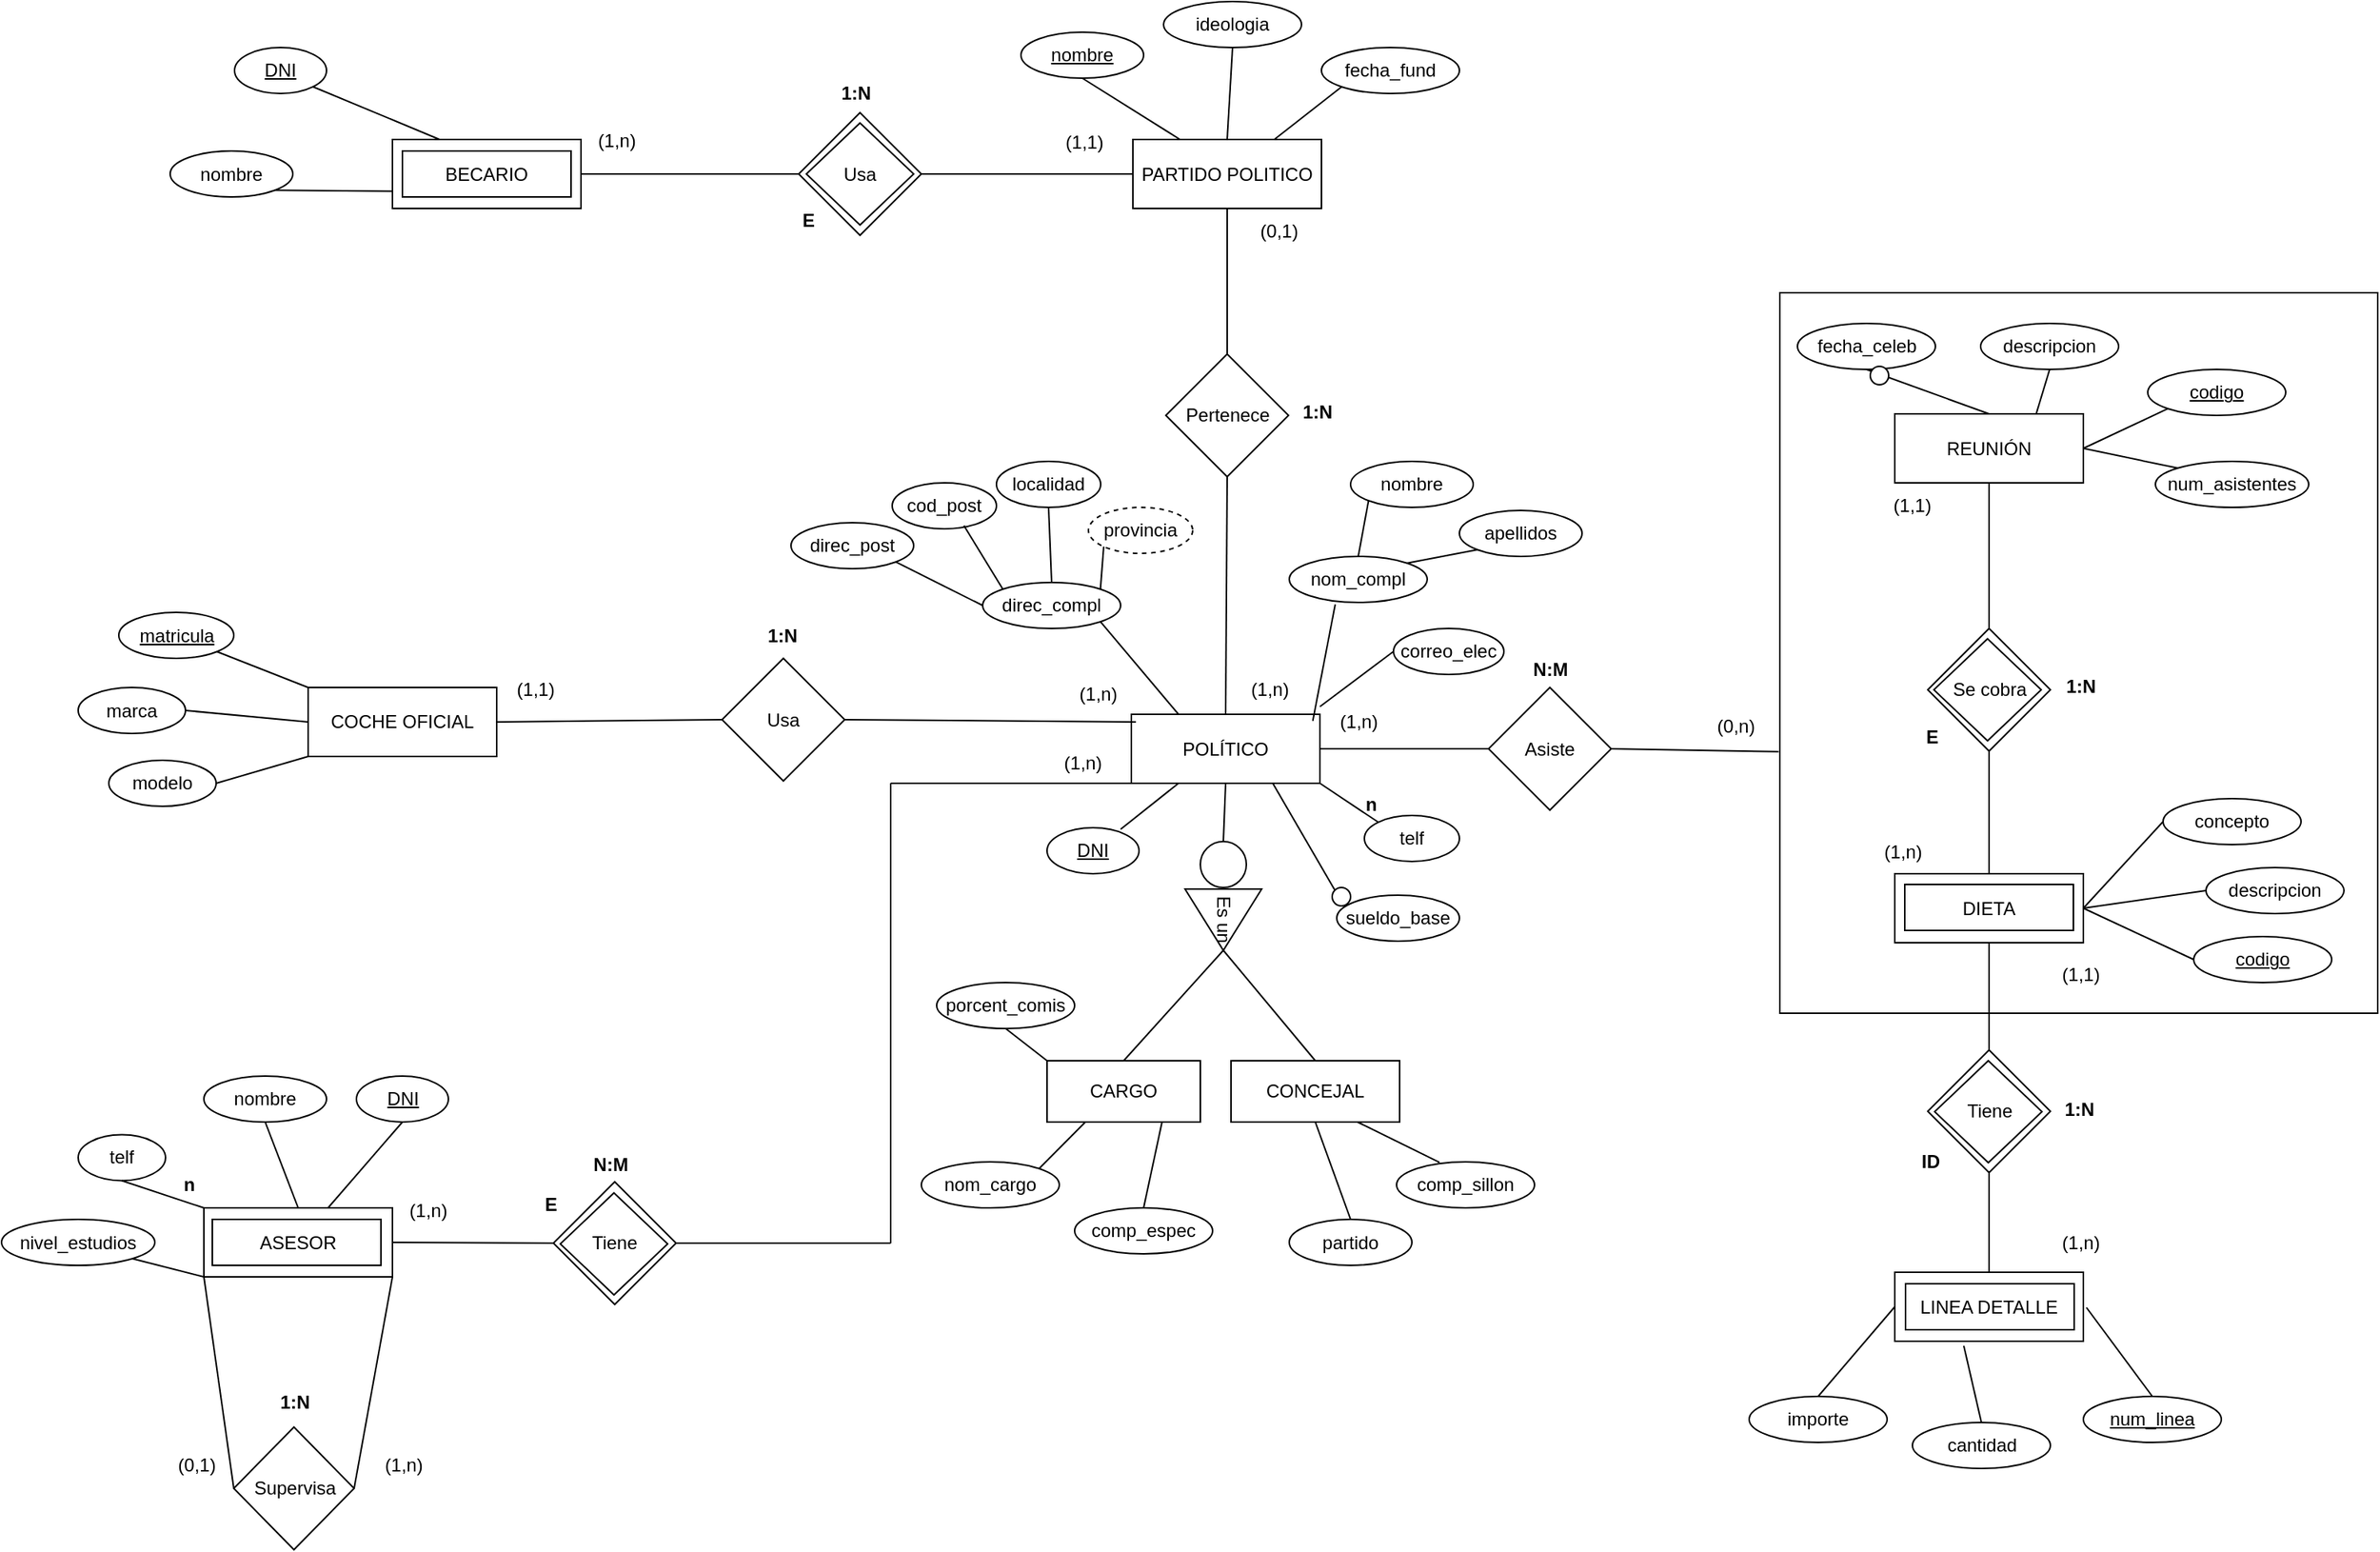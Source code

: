 <mxfile version="22.0.2" type="device">
  <diagram name="Page-1" id="cfAgsm6oTCUB_AKXHStI">
    <mxGraphModel dx="1040" dy="661" grid="1" gridSize="10" guides="1" tooltips="1" connect="1" arrows="1" fold="1" page="1" pageScale="1" pageWidth="1654" pageHeight="1169" math="0" shadow="0">
      <root>
        <mxCell id="0" />
        <mxCell id="1" parent="0" />
        <mxCell id="ZW21HryPr5eFhCW9cXzX-64" value="" style="rounded=0;whiteSpace=wrap;html=1;fillColor=none;" vertex="1" parent="1">
          <mxGeometry x="1190" y="280" width="390" height="470" as="geometry" />
        </mxCell>
        <mxCell id="ZW21HryPr5eFhCW9cXzX-1" value="POLÍTICO" style="whiteSpace=wrap;html=1;" vertex="1" parent="1">
          <mxGeometry x="767" y="555" width="123" height="45" as="geometry" />
        </mxCell>
        <mxCell id="ZW21HryPr5eFhCW9cXzX-7" value="CARGO" style="whiteSpace=wrap;html=1;" vertex="1" parent="1">
          <mxGeometry x="712" y="781" width="100" height="40" as="geometry" />
        </mxCell>
        <mxCell id="ZW21HryPr5eFhCW9cXzX-8" value="BECARIO" style="whiteSpace=wrap;html=1;" vertex="1" parent="1">
          <mxGeometry x="285" y="180" width="123" height="45" as="geometry" />
        </mxCell>
        <mxCell id="ZW21HryPr5eFhCW9cXzX-9" value="COCHE OFICIAL" style="whiteSpace=wrap;html=1;" vertex="1" parent="1">
          <mxGeometry x="230" y="537.5" width="123" height="45" as="geometry" />
        </mxCell>
        <mxCell id="ZW21HryPr5eFhCW9cXzX-10" value="CONCEJAL" style="whiteSpace=wrap;html=1;" vertex="1" parent="1">
          <mxGeometry x="832" y="781" width="110" height="40" as="geometry" />
        </mxCell>
        <mxCell id="ZW21HryPr5eFhCW9cXzX-11" value="REUNIÓN" style="whiteSpace=wrap;html=1;" vertex="1" parent="1">
          <mxGeometry x="1265" y="359" width="123" height="45" as="geometry" />
        </mxCell>
        <mxCell id="ZW21HryPr5eFhCW9cXzX-12" value="PARTIDO POLITICO" style="whiteSpace=wrap;html=1;" vertex="1" parent="1">
          <mxGeometry x="768" y="180" width="123" height="45" as="geometry" />
        </mxCell>
        <mxCell id="ZW21HryPr5eFhCW9cXzX-13" value="ASESOR" style="whiteSpace=wrap;html=1;" vertex="1" parent="1">
          <mxGeometry x="162" y="877" width="123" height="45" as="geometry" />
        </mxCell>
        <mxCell id="ZW21HryPr5eFhCW9cXzX-14" value="DIETA" style="whiteSpace=wrap;html=1;" vertex="1" parent="1">
          <mxGeometry x="1265" y="659" width="123" height="45" as="geometry" />
        </mxCell>
        <mxCell id="ZW21HryPr5eFhCW9cXzX-15" value="LINEA DETALLE" style="whiteSpace=wrap;html=1;" vertex="1" parent="1">
          <mxGeometry x="1265" y="919" width="123" height="45" as="geometry" />
        </mxCell>
        <mxCell id="ZW21HryPr5eFhCW9cXzX-16" value="Se cobra" style="rhombus;whiteSpace=wrap;html=1;" vertex="1" parent="1">
          <mxGeometry x="1286.5" y="499" width="80" height="80" as="geometry" />
        </mxCell>
        <mxCell id="ZW21HryPr5eFhCW9cXzX-19" value="Tiene" style="rhombus;whiteSpace=wrap;html=1;" vertex="1" parent="1">
          <mxGeometry x="1286.5" y="774" width="80" height="80" as="geometry" />
        </mxCell>
        <mxCell id="ZW21HryPr5eFhCW9cXzX-22" value="" style="endArrow=none;html=1;rounded=0;entryX=0.5;entryY=1;entryDx=0;entryDy=0;exitX=0.5;exitY=0;exitDx=0;exitDy=0;" edge="1" parent="1" source="ZW21HryPr5eFhCW9cXzX-16" target="ZW21HryPr5eFhCW9cXzX-11">
          <mxGeometry width="50" height="50" relative="1" as="geometry">
            <mxPoint x="875" y="519" as="sourcePoint" />
            <mxPoint x="925" y="469" as="targetPoint" />
          </mxGeometry>
        </mxCell>
        <mxCell id="ZW21HryPr5eFhCW9cXzX-23" value="" style="endArrow=none;html=1;rounded=0;entryX=0.5;entryY=1;entryDx=0;entryDy=0;exitX=0.5;exitY=0;exitDx=0;exitDy=0;" edge="1" parent="1" source="ZW21HryPr5eFhCW9cXzX-14" target="ZW21HryPr5eFhCW9cXzX-16">
          <mxGeometry width="50" height="50" relative="1" as="geometry">
            <mxPoint x="875" y="519" as="sourcePoint" />
            <mxPoint x="925" y="469" as="targetPoint" />
          </mxGeometry>
        </mxCell>
        <mxCell id="ZW21HryPr5eFhCW9cXzX-24" value="" style="endArrow=none;html=1;rounded=0;entryX=0.5;entryY=1;entryDx=0;entryDy=0;exitX=0.5;exitY=0;exitDx=0;exitDy=0;" edge="1" parent="1" source="ZW21HryPr5eFhCW9cXzX-19" target="ZW21HryPr5eFhCW9cXzX-14">
          <mxGeometry width="50" height="50" relative="1" as="geometry">
            <mxPoint x="875" y="519" as="sourcePoint" />
            <mxPoint x="925" y="469" as="targetPoint" />
          </mxGeometry>
        </mxCell>
        <mxCell id="ZW21HryPr5eFhCW9cXzX-25" value="" style="endArrow=none;html=1;rounded=0;entryX=0.5;entryY=1;entryDx=0;entryDy=0;exitX=0.5;exitY=0;exitDx=0;exitDy=0;" edge="1" parent="1" source="ZW21HryPr5eFhCW9cXzX-15" target="ZW21HryPr5eFhCW9cXzX-19">
          <mxGeometry width="50" height="50" relative="1" as="geometry">
            <mxPoint x="875" y="519" as="sourcePoint" />
            <mxPoint x="925" y="469" as="targetPoint" />
          </mxGeometry>
        </mxCell>
        <mxCell id="ZW21HryPr5eFhCW9cXzX-26" value="" style="whiteSpace=wrap;html=1;fillColor=none;" vertex="1" parent="1">
          <mxGeometry x="1272" y="926.5" width="110" height="30" as="geometry" />
        </mxCell>
        <mxCell id="ZW21HryPr5eFhCW9cXzX-27" value="" style="rhombus;whiteSpace=wrap;html=1;fillColor=none;" vertex="1" parent="1">
          <mxGeometry x="1291" y="781" width="70" height="66.5" as="geometry" />
        </mxCell>
        <mxCell id="ZW21HryPr5eFhCW9cXzX-28" value="&lt;u&gt;num_linea&lt;/u&gt;" style="ellipse;whiteSpace=wrap;html=1;" vertex="1" parent="1">
          <mxGeometry x="1388" y="1000" width="90" height="30" as="geometry" />
        </mxCell>
        <mxCell id="ZW21HryPr5eFhCW9cXzX-29" value="cantidad" style="ellipse;whiteSpace=wrap;html=1;" vertex="1" parent="1">
          <mxGeometry x="1276.5" y="1017" width="90" height="30" as="geometry" />
        </mxCell>
        <mxCell id="ZW21HryPr5eFhCW9cXzX-32" value="importe" style="ellipse;whiteSpace=wrap;html=1;" vertex="1" parent="1">
          <mxGeometry x="1170" y="1000" width="90" height="30" as="geometry" />
        </mxCell>
        <mxCell id="ZW21HryPr5eFhCW9cXzX-33" value="" style="endArrow=none;html=1;rounded=0;entryX=0.5;entryY=0;entryDx=0;entryDy=0;exitX=0;exitY=0.5;exitDx=0;exitDy=0;" edge="1" parent="1" source="ZW21HryPr5eFhCW9cXzX-15" target="ZW21HryPr5eFhCW9cXzX-32">
          <mxGeometry width="50" height="50" relative="1" as="geometry">
            <mxPoint x="890" y="690" as="sourcePoint" />
            <mxPoint x="940" y="640" as="targetPoint" />
          </mxGeometry>
        </mxCell>
        <mxCell id="ZW21HryPr5eFhCW9cXzX-34" value="" style="endArrow=none;html=1;rounded=0;exitX=0.5;exitY=0;exitDx=0;exitDy=0;" edge="1" parent="1" source="ZW21HryPr5eFhCW9cXzX-29">
          <mxGeometry width="50" height="50" relative="1" as="geometry">
            <mxPoint x="890" y="687" as="sourcePoint" />
            <mxPoint x="1310" y="967" as="targetPoint" />
          </mxGeometry>
        </mxCell>
        <mxCell id="ZW21HryPr5eFhCW9cXzX-35" value="" style="endArrow=none;html=1;rounded=0;exitX=0.5;exitY=0;exitDx=0;exitDy=0;" edge="1" parent="1" source="ZW21HryPr5eFhCW9cXzX-28">
          <mxGeometry width="50" height="50" relative="1" as="geometry">
            <mxPoint x="890" y="690" as="sourcePoint" />
            <mxPoint x="1390" y="942" as="targetPoint" />
          </mxGeometry>
        </mxCell>
        <mxCell id="ZW21HryPr5eFhCW9cXzX-36" value="(1,n)" style="text;html=1;align=center;verticalAlign=middle;resizable=0;points=[];autosize=1;strokeColor=none;fillColor=none;" vertex="1" parent="1">
          <mxGeometry x="1360.5" y="885" width="50" height="30" as="geometry" />
        </mxCell>
        <mxCell id="ZW21HryPr5eFhCW9cXzX-37" value="(1,1)" style="text;html=1;align=center;verticalAlign=middle;resizable=0;points=[];autosize=1;strokeColor=none;fillColor=none;" vertex="1" parent="1">
          <mxGeometry x="1361" y="710" width="50" height="30" as="geometry" />
        </mxCell>
        <mxCell id="ZW21HryPr5eFhCW9cXzX-38" value="&lt;b&gt;1:N&lt;/b&gt;" style="text;html=1;align=center;verticalAlign=middle;resizable=0;points=[];autosize=1;strokeColor=none;fillColor=none;" vertex="1" parent="1">
          <mxGeometry x="1365" y="798.25" width="40" height="30" as="geometry" />
        </mxCell>
        <mxCell id="ZW21HryPr5eFhCW9cXzX-39" value="&lt;b&gt;ID&lt;/b&gt;" style="text;html=1;align=center;verticalAlign=middle;resizable=0;points=[];autosize=1;strokeColor=none;fillColor=none;" vertex="1" parent="1">
          <mxGeometry x="1268" y="832.25" width="40" height="30" as="geometry" />
        </mxCell>
        <mxCell id="ZW21HryPr5eFhCW9cXzX-40" value="concepto" style="ellipse;whiteSpace=wrap;html=1;" vertex="1" parent="1">
          <mxGeometry x="1440" y="610" width="90" height="30" as="geometry" />
        </mxCell>
        <mxCell id="ZW21HryPr5eFhCW9cXzX-41" value="descripcion" style="ellipse;whiteSpace=wrap;html=1;" vertex="1" parent="1">
          <mxGeometry x="1468" y="655" width="90" height="30" as="geometry" />
        </mxCell>
        <mxCell id="ZW21HryPr5eFhCW9cXzX-42" value="&lt;u&gt;codigo&lt;/u&gt;" style="ellipse;whiteSpace=wrap;html=1;" vertex="1" parent="1">
          <mxGeometry x="1460" y="700" width="90" height="30" as="geometry" />
        </mxCell>
        <mxCell id="ZW21HryPr5eFhCW9cXzX-45" value="" style="endArrow=none;html=1;rounded=0;entryX=0;entryY=0.5;entryDx=0;entryDy=0;exitX=1;exitY=0.5;exitDx=0;exitDy=0;" edge="1" parent="1" source="ZW21HryPr5eFhCW9cXzX-14" target="ZW21HryPr5eFhCW9cXzX-40">
          <mxGeometry width="50" height="50" relative="1" as="geometry">
            <mxPoint x="890" y="690" as="sourcePoint" />
            <mxPoint x="940" y="640" as="targetPoint" />
          </mxGeometry>
        </mxCell>
        <mxCell id="ZW21HryPr5eFhCW9cXzX-46" value="" style="endArrow=none;html=1;rounded=0;entryX=0;entryY=0.5;entryDx=0;entryDy=0;exitX=1;exitY=0.5;exitDx=0;exitDy=0;" edge="1" parent="1" source="ZW21HryPr5eFhCW9cXzX-14" target="ZW21HryPr5eFhCW9cXzX-41">
          <mxGeometry width="50" height="50" relative="1" as="geometry">
            <mxPoint x="890" y="690" as="sourcePoint" />
            <mxPoint x="940" y="640" as="targetPoint" />
          </mxGeometry>
        </mxCell>
        <mxCell id="ZW21HryPr5eFhCW9cXzX-47" value="" style="endArrow=none;html=1;rounded=0;entryX=0;entryY=0.5;entryDx=0;entryDy=0;exitX=1;exitY=0.5;exitDx=0;exitDy=0;" edge="1" parent="1" source="ZW21HryPr5eFhCW9cXzX-14" target="ZW21HryPr5eFhCW9cXzX-42">
          <mxGeometry width="50" height="50" relative="1" as="geometry">
            <mxPoint x="890" y="690" as="sourcePoint" />
            <mxPoint x="940" y="640" as="targetPoint" />
          </mxGeometry>
        </mxCell>
        <mxCell id="ZW21HryPr5eFhCW9cXzX-48" value="" style="whiteSpace=wrap;html=1;fillColor=none;" vertex="1" parent="1">
          <mxGeometry x="1271.5" y="666" width="110" height="30" as="geometry" />
        </mxCell>
        <mxCell id="ZW21HryPr5eFhCW9cXzX-49" value="" style="rhombus;whiteSpace=wrap;html=1;fillColor=none;" vertex="1" parent="1">
          <mxGeometry x="1290.5" y="505.75" width="70" height="66.5" as="geometry" />
        </mxCell>
        <mxCell id="ZW21HryPr5eFhCW9cXzX-50" value="&lt;b&gt;E&lt;/b&gt;" style="text;html=1;align=center;verticalAlign=middle;resizable=0;points=[];autosize=1;strokeColor=none;fillColor=none;" vertex="1" parent="1">
          <mxGeometry x="1274" y="554.5" width="30" height="30" as="geometry" />
        </mxCell>
        <mxCell id="ZW21HryPr5eFhCW9cXzX-51" value="&lt;u&gt;codigo&lt;/u&gt;" style="ellipse;whiteSpace=wrap;html=1;" vertex="1" parent="1">
          <mxGeometry x="1430" y="330" width="90" height="30" as="geometry" />
        </mxCell>
        <mxCell id="ZW21HryPr5eFhCW9cXzX-52" value="descripcion" style="ellipse;whiteSpace=wrap;html=1;" vertex="1" parent="1">
          <mxGeometry x="1321" y="300" width="90" height="30" as="geometry" />
        </mxCell>
        <mxCell id="ZW21HryPr5eFhCW9cXzX-53" value="fecha_celeb" style="ellipse;whiteSpace=wrap;html=1;" vertex="1" parent="1">
          <mxGeometry x="1201.5" y="300" width="90" height="30" as="geometry" />
        </mxCell>
        <mxCell id="ZW21HryPr5eFhCW9cXzX-54" value="num_asistentes" style="ellipse;whiteSpace=wrap;html=1;" vertex="1" parent="1">
          <mxGeometry x="1435" y="390" width="100" height="30" as="geometry" />
        </mxCell>
        <mxCell id="ZW21HryPr5eFhCW9cXzX-56" value="(1,n)" style="text;html=1;align=center;verticalAlign=middle;resizable=0;points=[];autosize=1;strokeColor=none;fillColor=none;" vertex="1" parent="1">
          <mxGeometry x="1244.5" y="630" width="50" height="30" as="geometry" />
        </mxCell>
        <mxCell id="ZW21HryPr5eFhCW9cXzX-57" value="(1,1)" style="text;html=1;align=center;verticalAlign=middle;resizable=0;points=[];autosize=1;strokeColor=none;fillColor=none;" vertex="1" parent="1">
          <mxGeometry x="1250.5" y="404" width="50" height="30" as="geometry" />
        </mxCell>
        <mxCell id="ZW21HryPr5eFhCW9cXzX-58" value="&lt;b&gt;1:N&lt;/b&gt;" style="text;html=1;align=center;verticalAlign=middle;resizable=0;points=[];autosize=1;strokeColor=none;fillColor=none;" vertex="1" parent="1">
          <mxGeometry x="1366" y="521.5" width="40" height="30" as="geometry" />
        </mxCell>
        <mxCell id="ZW21HryPr5eFhCW9cXzX-59" value="" style="endArrow=none;html=1;rounded=0;entryX=0.5;entryY=1;entryDx=0;entryDy=0;exitX=0.5;exitY=0;exitDx=0;exitDy=0;" edge="1" parent="1" source="ZW21HryPr5eFhCW9cXzX-11" target="ZW21HryPr5eFhCW9cXzX-53">
          <mxGeometry width="50" height="50" relative="1" as="geometry">
            <mxPoint x="890" y="690" as="sourcePoint" />
            <mxPoint x="940" y="640" as="targetPoint" />
          </mxGeometry>
        </mxCell>
        <mxCell id="ZW21HryPr5eFhCW9cXzX-60" value="" style="endArrow=none;html=1;rounded=0;entryX=0.5;entryY=1;entryDx=0;entryDy=0;exitX=0.75;exitY=0;exitDx=0;exitDy=0;" edge="1" parent="1" source="ZW21HryPr5eFhCW9cXzX-11" target="ZW21HryPr5eFhCW9cXzX-52">
          <mxGeometry width="50" height="50" relative="1" as="geometry">
            <mxPoint x="890" y="690" as="sourcePoint" />
            <mxPoint x="940" y="640" as="targetPoint" />
          </mxGeometry>
        </mxCell>
        <mxCell id="ZW21HryPr5eFhCW9cXzX-61" value="" style="endArrow=none;html=1;rounded=0;entryX=0;entryY=1;entryDx=0;entryDy=0;exitX=1;exitY=0.5;exitDx=0;exitDy=0;" edge="1" parent="1" source="ZW21HryPr5eFhCW9cXzX-11" target="ZW21HryPr5eFhCW9cXzX-51">
          <mxGeometry width="50" height="50" relative="1" as="geometry">
            <mxPoint x="890" y="690" as="sourcePoint" />
            <mxPoint x="940" y="640" as="targetPoint" />
          </mxGeometry>
        </mxCell>
        <mxCell id="ZW21HryPr5eFhCW9cXzX-62" value="" style="endArrow=none;html=1;rounded=0;entryX=0;entryY=0;entryDx=0;entryDy=0;exitX=1;exitY=0.5;exitDx=0;exitDy=0;" edge="1" parent="1" source="ZW21HryPr5eFhCW9cXzX-11" target="ZW21HryPr5eFhCW9cXzX-54">
          <mxGeometry width="50" height="50" relative="1" as="geometry">
            <mxPoint x="890" y="690" as="sourcePoint" />
            <mxPoint x="940" y="640" as="targetPoint" />
          </mxGeometry>
        </mxCell>
        <mxCell id="ZW21HryPr5eFhCW9cXzX-65" value="" style="ellipse;whiteSpace=wrap;html=1;aspect=fixed;" vertex="1" parent="1">
          <mxGeometry x="1249" y="328" width="12" height="12" as="geometry" />
        </mxCell>
        <mxCell id="ZW21HryPr5eFhCW9cXzX-70" value="Es un" style="triangle;whiteSpace=wrap;html=1;rotation=90;" vertex="1" parent="1">
          <mxGeometry x="807" y="664" width="40" height="50" as="geometry" />
        </mxCell>
        <mxCell id="ZW21HryPr5eFhCW9cXzX-72" value="" style="ellipse;whiteSpace=wrap;html=1;aspect=fixed;" vertex="1" parent="1">
          <mxGeometry x="812" y="638" width="30" height="30" as="geometry" />
        </mxCell>
        <mxCell id="ZW21HryPr5eFhCW9cXzX-73" value="" style="endArrow=none;html=1;rounded=0;entryX=0.5;entryY=1;entryDx=0;entryDy=0;exitX=0.5;exitY=0;exitDx=0;exitDy=0;" edge="1" parent="1" source="ZW21HryPr5eFhCW9cXzX-72" target="ZW21HryPr5eFhCW9cXzX-1">
          <mxGeometry width="50" height="50" relative="1" as="geometry">
            <mxPoint x="810" y="690" as="sourcePoint" />
            <mxPoint x="860" y="640" as="targetPoint" />
          </mxGeometry>
        </mxCell>
        <mxCell id="ZW21HryPr5eFhCW9cXzX-74" value="" style="endArrow=none;html=1;rounded=0;entryX=1;entryY=0.5;entryDx=0;entryDy=0;exitX=0.5;exitY=0;exitDx=0;exitDy=0;" edge="1" parent="1" source="ZW21HryPr5eFhCW9cXzX-7" target="ZW21HryPr5eFhCW9cXzX-70">
          <mxGeometry width="50" height="50" relative="1" as="geometry">
            <mxPoint x="810" y="690" as="sourcePoint" />
            <mxPoint x="860" y="640" as="targetPoint" />
          </mxGeometry>
        </mxCell>
        <mxCell id="ZW21HryPr5eFhCW9cXzX-75" value="" style="endArrow=none;html=1;rounded=0;exitX=0.5;exitY=0;exitDx=0;exitDy=0;entryX=1;entryY=0.5;entryDx=0;entryDy=0;" edge="1" parent="1" source="ZW21HryPr5eFhCW9cXzX-10" target="ZW21HryPr5eFhCW9cXzX-70">
          <mxGeometry width="50" height="50" relative="1" as="geometry">
            <mxPoint x="810" y="690" as="sourcePoint" />
            <mxPoint x="860" y="640" as="targetPoint" />
          </mxGeometry>
        </mxCell>
        <mxCell id="ZW21HryPr5eFhCW9cXzX-76" value="&lt;u&gt;DNI&lt;/u&gt;" style="ellipse;whiteSpace=wrap;html=1;" vertex="1" parent="1">
          <mxGeometry x="261.5" y="791" width="60" height="30" as="geometry" />
        </mxCell>
        <mxCell id="ZW21HryPr5eFhCW9cXzX-77" value="nom_compl" style="ellipse;whiteSpace=wrap;html=1;" vertex="1" parent="1">
          <mxGeometry x="870" y="452" width="90" height="30" as="geometry" />
        </mxCell>
        <mxCell id="ZW21HryPr5eFhCW9cXzX-78" value="Asiste" style="rhombus;whiteSpace=wrap;html=1;" vertex="1" parent="1">
          <mxGeometry x="1000" y="537.5" width="80" height="80" as="geometry" />
        </mxCell>
        <mxCell id="ZW21HryPr5eFhCW9cXzX-79" value="" style="endArrow=none;html=1;rounded=0;entryX=1;entryY=0.5;entryDx=0;entryDy=0;exitX=-0.002;exitY=0.637;exitDx=0;exitDy=0;exitPerimeter=0;" edge="1" parent="1" source="ZW21HryPr5eFhCW9cXzX-64" target="ZW21HryPr5eFhCW9cXzX-78">
          <mxGeometry width="50" height="50" relative="1" as="geometry">
            <mxPoint x="810" y="690" as="sourcePoint" />
            <mxPoint x="860" y="640" as="targetPoint" />
          </mxGeometry>
        </mxCell>
        <mxCell id="ZW21HryPr5eFhCW9cXzX-81" value="" style="endArrow=none;html=1;rounded=0;entryX=0;entryY=0.5;entryDx=0;entryDy=0;exitX=1;exitY=0.5;exitDx=0;exitDy=0;" edge="1" parent="1" source="ZW21HryPr5eFhCW9cXzX-1" target="ZW21HryPr5eFhCW9cXzX-78">
          <mxGeometry width="50" height="50" relative="1" as="geometry">
            <mxPoint x="810" y="690" as="sourcePoint" />
            <mxPoint x="860" y="640" as="targetPoint" />
          </mxGeometry>
        </mxCell>
        <mxCell id="ZW21HryPr5eFhCW9cXzX-82" value="(0,n)" style="text;html=1;align=center;verticalAlign=middle;resizable=0;points=[];autosize=1;strokeColor=none;fillColor=none;" vertex="1" parent="1">
          <mxGeometry x="1136" y="548.25" width="50" height="30" as="geometry" />
        </mxCell>
        <mxCell id="ZW21HryPr5eFhCW9cXzX-83" value="(1,n)" style="text;html=1;align=center;verticalAlign=middle;resizable=0;points=[];autosize=1;strokeColor=none;fillColor=none;" vertex="1" parent="1">
          <mxGeometry x="890" y="544.5" width="50" height="30" as="geometry" />
        </mxCell>
        <mxCell id="ZW21HryPr5eFhCW9cXzX-84" value="&lt;b&gt;N:M&lt;/b&gt;" style="text;html=1;align=center;verticalAlign=middle;resizable=0;points=[];autosize=1;strokeColor=none;fillColor=none;" vertex="1" parent="1">
          <mxGeometry x="1015" y="510.5" width="50" height="30" as="geometry" />
        </mxCell>
        <mxCell id="ZW21HryPr5eFhCW9cXzX-85" value="Usa" style="rhombus;whiteSpace=wrap;html=1;" vertex="1" parent="1">
          <mxGeometry x="500" y="518.5" width="80" height="80" as="geometry" />
        </mxCell>
        <mxCell id="ZW21HryPr5eFhCW9cXzX-86" value="" style="endArrow=none;html=1;rounded=0;exitX=1;exitY=0.5;exitDx=0;exitDy=0;" edge="1" parent="1" source="ZW21HryPr5eFhCW9cXzX-85">
          <mxGeometry width="50" height="50" relative="1" as="geometry">
            <mxPoint x="570" y="690" as="sourcePoint" />
            <mxPoint x="770" y="560" as="targetPoint" />
          </mxGeometry>
        </mxCell>
        <mxCell id="ZW21HryPr5eFhCW9cXzX-87" value="" style="endArrow=none;html=1;rounded=0;entryX=0;entryY=0.5;entryDx=0;entryDy=0;exitX=1;exitY=0.5;exitDx=0;exitDy=0;" edge="1" parent="1" source="ZW21HryPr5eFhCW9cXzX-9" target="ZW21HryPr5eFhCW9cXzX-85">
          <mxGeometry width="50" height="50" relative="1" as="geometry">
            <mxPoint x="570" y="690" as="sourcePoint" />
            <mxPoint x="620" y="640" as="targetPoint" />
          </mxGeometry>
        </mxCell>
        <mxCell id="ZW21HryPr5eFhCW9cXzX-88" value="Tiene" style="rhombus;whiteSpace=wrap;html=1;" vertex="1" parent="1">
          <mxGeometry x="390" y="860" width="80" height="80" as="geometry" />
        </mxCell>
        <mxCell id="ZW21HryPr5eFhCW9cXzX-89" value="" style="endArrow=none;html=1;rounded=0;entryX=0;entryY=1;entryDx=0;entryDy=0;" edge="1" parent="1" target="ZW21HryPr5eFhCW9cXzX-1">
          <mxGeometry width="50" height="50" relative="1" as="geometry">
            <mxPoint x="610" y="600" as="sourcePoint" />
            <mxPoint x="620" y="640" as="targetPoint" />
          </mxGeometry>
        </mxCell>
        <mxCell id="ZW21HryPr5eFhCW9cXzX-90" value="" style="endArrow=none;html=1;rounded=0;" edge="1" parent="1">
          <mxGeometry width="50" height="50" relative="1" as="geometry">
            <mxPoint x="610" y="900" as="sourcePoint" />
            <mxPoint x="610" y="600" as="targetPoint" />
          </mxGeometry>
        </mxCell>
        <mxCell id="ZW21HryPr5eFhCW9cXzX-91" value="" style="endArrow=none;html=1;rounded=0;exitX=1;exitY=0.5;exitDx=0;exitDy=0;" edge="1" parent="1" source="ZW21HryPr5eFhCW9cXzX-88">
          <mxGeometry width="50" height="50" relative="1" as="geometry">
            <mxPoint x="570" y="690" as="sourcePoint" />
            <mxPoint x="610" y="900" as="targetPoint" />
          </mxGeometry>
        </mxCell>
        <mxCell id="ZW21HryPr5eFhCW9cXzX-92" value="" style="endArrow=none;html=1;rounded=0;entryX=0;entryY=0.5;entryDx=0;entryDy=0;exitX=1;exitY=0.5;exitDx=0;exitDy=0;" edge="1" parent="1" source="ZW21HryPr5eFhCW9cXzX-13" target="ZW21HryPr5eFhCW9cXzX-88">
          <mxGeometry width="50" height="50" relative="1" as="geometry">
            <mxPoint x="570" y="690" as="sourcePoint" />
            <mxPoint x="620" y="640" as="targetPoint" />
          </mxGeometry>
        </mxCell>
        <mxCell id="ZW21HryPr5eFhCW9cXzX-93" value="nom_cargo" style="ellipse;whiteSpace=wrap;html=1;" vertex="1" parent="1">
          <mxGeometry x="630" y="847" width="90" height="30" as="geometry" />
        </mxCell>
        <mxCell id="ZW21HryPr5eFhCW9cXzX-94" value="comp_espec" style="ellipse;whiteSpace=wrap;html=1;" vertex="1" parent="1">
          <mxGeometry x="730" y="877" width="90" height="30" as="geometry" />
        </mxCell>
        <mxCell id="ZW21HryPr5eFhCW9cXzX-95" value="porcent_comis" style="ellipse;whiteSpace=wrap;html=1;" vertex="1" parent="1">
          <mxGeometry x="640" y="730" width="90" height="30" as="geometry" />
        </mxCell>
        <mxCell id="ZW21HryPr5eFhCW9cXzX-96" value="" style="endArrow=none;html=1;rounded=0;entryX=0.5;entryY=1;entryDx=0;entryDy=0;exitX=0;exitY=0;exitDx=0;exitDy=0;" edge="1" parent="1" source="ZW21HryPr5eFhCW9cXzX-7" target="ZW21HryPr5eFhCW9cXzX-95">
          <mxGeometry width="50" height="50" relative="1" as="geometry">
            <mxPoint x="570" y="690" as="sourcePoint" />
            <mxPoint x="620" y="640" as="targetPoint" />
          </mxGeometry>
        </mxCell>
        <mxCell id="ZW21HryPr5eFhCW9cXzX-97" value="" style="endArrow=none;html=1;rounded=0;entryX=1;entryY=0;entryDx=0;entryDy=0;exitX=0.25;exitY=1;exitDx=0;exitDy=0;" edge="1" parent="1" source="ZW21HryPr5eFhCW9cXzX-7" target="ZW21HryPr5eFhCW9cXzX-93">
          <mxGeometry width="50" height="50" relative="1" as="geometry">
            <mxPoint x="570" y="690" as="sourcePoint" />
            <mxPoint x="620" y="640" as="targetPoint" />
          </mxGeometry>
        </mxCell>
        <mxCell id="ZW21HryPr5eFhCW9cXzX-98" value="" style="endArrow=none;html=1;rounded=0;entryX=0.75;entryY=1;entryDx=0;entryDy=0;exitX=0.5;exitY=0;exitDx=0;exitDy=0;" edge="1" parent="1" source="ZW21HryPr5eFhCW9cXzX-94" target="ZW21HryPr5eFhCW9cXzX-7">
          <mxGeometry width="50" height="50" relative="1" as="geometry">
            <mxPoint x="570" y="690" as="sourcePoint" />
            <mxPoint x="620" y="640" as="targetPoint" />
          </mxGeometry>
        </mxCell>
        <mxCell id="ZW21HryPr5eFhCW9cXzX-99" value="comp_sillon" style="ellipse;whiteSpace=wrap;html=1;" vertex="1" parent="1">
          <mxGeometry x="940" y="847" width="90" height="30" as="geometry" />
        </mxCell>
        <mxCell id="ZW21HryPr5eFhCW9cXzX-100" value="partido" style="ellipse;whiteSpace=wrap;html=1;" vertex="1" parent="1">
          <mxGeometry x="870" y="884.5" width="80" height="30" as="geometry" />
        </mxCell>
        <mxCell id="ZW21HryPr5eFhCW9cXzX-101" value="" style="endArrow=none;html=1;rounded=0;entryX=0.5;entryY=1;entryDx=0;entryDy=0;exitX=0.5;exitY=0;exitDx=0;exitDy=0;" edge="1" parent="1" source="ZW21HryPr5eFhCW9cXzX-100" target="ZW21HryPr5eFhCW9cXzX-10">
          <mxGeometry width="50" height="50" relative="1" as="geometry">
            <mxPoint x="570" y="690" as="sourcePoint" />
            <mxPoint x="620" y="640" as="targetPoint" />
          </mxGeometry>
        </mxCell>
        <mxCell id="ZW21HryPr5eFhCW9cXzX-102" value="" style="endArrow=none;html=1;rounded=0;entryX=0.75;entryY=1;entryDx=0;entryDy=0;exitX=0.311;exitY=0.011;exitDx=0;exitDy=0;exitPerimeter=0;" edge="1" parent="1" source="ZW21HryPr5eFhCW9cXzX-99" target="ZW21HryPr5eFhCW9cXzX-10">
          <mxGeometry width="50" height="50" relative="1" as="geometry">
            <mxPoint x="570" y="690" as="sourcePoint" />
            <mxPoint x="620" y="640" as="targetPoint" />
          </mxGeometry>
        </mxCell>
        <mxCell id="ZW21HryPr5eFhCW9cXzX-103" value="(1,n)" style="text;html=1;align=center;verticalAlign=middle;resizable=0;points=[];autosize=1;strokeColor=none;fillColor=none;" vertex="1" parent="1">
          <mxGeometry x="283" y="864" width="50" height="30" as="geometry" />
        </mxCell>
        <mxCell id="ZW21HryPr5eFhCW9cXzX-104" value="(1,n)" style="text;html=1;align=center;verticalAlign=middle;resizable=0;points=[];autosize=1;strokeColor=none;fillColor=none;" vertex="1" parent="1">
          <mxGeometry x="710" y="572.25" width="50" height="30" as="geometry" />
        </mxCell>
        <mxCell id="ZW21HryPr5eFhCW9cXzX-105" value="&lt;b&gt;N:M&lt;/b&gt;" style="text;html=1;align=center;verticalAlign=middle;resizable=0;points=[];autosize=1;strokeColor=none;fillColor=none;" vertex="1" parent="1">
          <mxGeometry x="401.5" y="834" width="50" height="30" as="geometry" />
        </mxCell>
        <mxCell id="ZW21HryPr5eFhCW9cXzX-106" value="nombre" style="ellipse;whiteSpace=wrap;html=1;" vertex="1" parent="1">
          <mxGeometry x="162" y="791" width="80" height="30" as="geometry" />
        </mxCell>
        <mxCell id="ZW21HryPr5eFhCW9cXzX-107" value="telf" style="ellipse;whiteSpace=wrap;html=1;" vertex="1" parent="1">
          <mxGeometry x="80" y="829.25" width="57" height="30" as="geometry" />
        </mxCell>
        <mxCell id="ZW21HryPr5eFhCW9cXzX-109" value="nivel_estudios" style="ellipse;whiteSpace=wrap;html=1;" vertex="1" parent="1">
          <mxGeometry x="30" y="884.5" width="100" height="30" as="geometry" />
        </mxCell>
        <mxCell id="ZW21HryPr5eFhCW9cXzX-112" value="" style="endArrow=none;html=1;rounded=0;entryX=0.5;entryY=1;entryDx=0;entryDy=0;" edge="1" parent="1" source="ZW21HryPr5eFhCW9cXzX-13" target="ZW21HryPr5eFhCW9cXzX-76">
          <mxGeometry width="50" height="50" relative="1" as="geometry">
            <mxPoint x="570" y="690" as="sourcePoint" />
            <mxPoint x="620" y="640" as="targetPoint" />
          </mxGeometry>
        </mxCell>
        <mxCell id="ZW21HryPr5eFhCW9cXzX-113" value="" style="endArrow=none;html=1;rounded=0;exitX=0.5;exitY=0;exitDx=0;exitDy=0;entryX=0.5;entryY=1;entryDx=0;entryDy=0;" edge="1" parent="1" source="ZW21HryPr5eFhCW9cXzX-13" target="ZW21HryPr5eFhCW9cXzX-106">
          <mxGeometry width="50" height="50" relative="1" as="geometry">
            <mxPoint x="570" y="690" as="sourcePoint" />
            <mxPoint x="620" y="640" as="targetPoint" />
          </mxGeometry>
        </mxCell>
        <mxCell id="ZW21HryPr5eFhCW9cXzX-115" value="" style="endArrow=none;html=1;rounded=0;exitX=0;exitY=0;exitDx=0;exitDy=0;entryX=0.5;entryY=1;entryDx=0;entryDy=0;" edge="1" parent="1" source="ZW21HryPr5eFhCW9cXzX-13" target="ZW21HryPr5eFhCW9cXzX-107">
          <mxGeometry width="50" height="50" relative="1" as="geometry">
            <mxPoint x="570" y="690" as="sourcePoint" />
            <mxPoint x="620" y="640" as="targetPoint" />
          </mxGeometry>
        </mxCell>
        <mxCell id="ZW21HryPr5eFhCW9cXzX-116" value="" style="endArrow=none;html=1;rounded=0;exitX=0;exitY=1;exitDx=0;exitDy=0;entryX=1;entryY=1;entryDx=0;entryDy=0;" edge="1" parent="1" source="ZW21HryPr5eFhCW9cXzX-13" target="ZW21HryPr5eFhCW9cXzX-109">
          <mxGeometry width="50" height="50" relative="1" as="geometry">
            <mxPoint x="570" y="690" as="sourcePoint" />
            <mxPoint x="620" y="640" as="targetPoint" />
          </mxGeometry>
        </mxCell>
        <mxCell id="ZW21HryPr5eFhCW9cXzX-117" value="Supervisa" style="rhombus;whiteSpace=wrap;html=1;" vertex="1" parent="1">
          <mxGeometry x="181.5" y="1020" width="78.5" height="80" as="geometry" />
        </mxCell>
        <mxCell id="ZW21HryPr5eFhCW9cXzX-118" value="" style="endArrow=none;html=1;rounded=0;exitX=0;exitY=1;exitDx=0;exitDy=0;entryX=0;entryY=0.5;entryDx=0;entryDy=0;" edge="1" parent="1" source="ZW21HryPr5eFhCW9cXzX-13" target="ZW21HryPr5eFhCW9cXzX-117">
          <mxGeometry width="50" height="50" relative="1" as="geometry">
            <mxPoint x="570" y="690" as="sourcePoint" />
            <mxPoint x="620" y="640" as="targetPoint" />
          </mxGeometry>
        </mxCell>
        <mxCell id="ZW21HryPr5eFhCW9cXzX-119" value="" style="endArrow=none;html=1;rounded=0;entryX=1;entryY=0.5;entryDx=0;entryDy=0;exitX=1;exitY=1;exitDx=0;exitDy=0;" edge="1" parent="1" source="ZW21HryPr5eFhCW9cXzX-13" target="ZW21HryPr5eFhCW9cXzX-117">
          <mxGeometry width="50" height="50" relative="1" as="geometry">
            <mxPoint x="330" y="1020" as="sourcePoint" />
            <mxPoint x="620" y="640" as="targetPoint" />
          </mxGeometry>
        </mxCell>
        <mxCell id="ZW21HryPr5eFhCW9cXzX-120" value="(0,1)" style="text;html=1;align=center;verticalAlign=middle;resizable=0;points=[];autosize=1;strokeColor=none;fillColor=none;" vertex="1" parent="1">
          <mxGeometry x="131.5" y="1030" width="50" height="30" as="geometry" />
        </mxCell>
        <mxCell id="ZW21HryPr5eFhCW9cXzX-121" value="(1,n)" style="text;html=1;align=center;verticalAlign=middle;resizable=0;points=[];autosize=1;strokeColor=none;fillColor=none;" vertex="1" parent="1">
          <mxGeometry x="266.5" y="1030" width="50" height="30" as="geometry" />
        </mxCell>
        <mxCell id="ZW21HryPr5eFhCW9cXzX-122" value="&lt;b&gt;1:N&lt;/b&gt;" style="text;html=1;align=center;verticalAlign=middle;resizable=0;points=[];autosize=1;strokeColor=none;fillColor=none;" vertex="1" parent="1">
          <mxGeometry x="200.5" y="989" width="40" height="30" as="geometry" />
        </mxCell>
        <mxCell id="ZW21HryPr5eFhCW9cXzX-123" value="&lt;u&gt;matricula&lt;/u&gt;" style="ellipse;whiteSpace=wrap;html=1;" vertex="1" parent="1">
          <mxGeometry x="106.5" y="488.5" width="75" height="30" as="geometry" />
        </mxCell>
        <mxCell id="ZW21HryPr5eFhCW9cXzX-124" value="marca" style="ellipse;whiteSpace=wrap;html=1;" vertex="1" parent="1">
          <mxGeometry x="80" y="537.5" width="70" height="30" as="geometry" />
        </mxCell>
        <mxCell id="ZW21HryPr5eFhCW9cXzX-125" value="modelo" style="ellipse;whiteSpace=wrap;html=1;" vertex="1" parent="1">
          <mxGeometry x="100" y="585" width="70" height="30" as="geometry" />
        </mxCell>
        <mxCell id="ZW21HryPr5eFhCW9cXzX-126" value="" style="endArrow=none;html=1;rounded=0;entryX=1;entryY=1;entryDx=0;entryDy=0;exitX=0;exitY=0;exitDx=0;exitDy=0;" edge="1" parent="1" source="ZW21HryPr5eFhCW9cXzX-9" target="ZW21HryPr5eFhCW9cXzX-123">
          <mxGeometry width="50" height="50" relative="1" as="geometry">
            <mxPoint x="680" y="690" as="sourcePoint" />
            <mxPoint x="730" y="640" as="targetPoint" />
          </mxGeometry>
        </mxCell>
        <mxCell id="ZW21HryPr5eFhCW9cXzX-127" value="" style="endArrow=none;html=1;rounded=0;entryX=1;entryY=0.5;entryDx=0;entryDy=0;exitX=0;exitY=0.5;exitDx=0;exitDy=0;" edge="1" parent="1" source="ZW21HryPr5eFhCW9cXzX-9" target="ZW21HryPr5eFhCW9cXzX-124">
          <mxGeometry width="50" height="50" relative="1" as="geometry">
            <mxPoint x="680" y="690" as="sourcePoint" />
            <mxPoint x="730" y="640" as="targetPoint" />
          </mxGeometry>
        </mxCell>
        <mxCell id="ZW21HryPr5eFhCW9cXzX-128" value="" style="endArrow=none;html=1;rounded=0;entryX=1;entryY=0.5;entryDx=0;entryDy=0;exitX=0;exitY=1;exitDx=0;exitDy=0;" edge="1" parent="1" source="ZW21HryPr5eFhCW9cXzX-9" target="ZW21HryPr5eFhCW9cXzX-125">
          <mxGeometry width="50" height="50" relative="1" as="geometry">
            <mxPoint x="680" y="690" as="sourcePoint" />
            <mxPoint x="730" y="640" as="targetPoint" />
          </mxGeometry>
        </mxCell>
        <mxCell id="ZW21HryPr5eFhCW9cXzX-129" value="(1,1)" style="text;html=1;align=center;verticalAlign=middle;resizable=0;points=[];autosize=1;strokeColor=none;fillColor=none;" vertex="1" parent="1">
          <mxGeometry x="353" y="524" width="50" height="30" as="geometry" />
        </mxCell>
        <mxCell id="ZW21HryPr5eFhCW9cXzX-130" value="(1,n)" style="text;html=1;align=center;verticalAlign=middle;resizable=0;points=[];autosize=1;strokeColor=none;fillColor=none;" vertex="1" parent="1">
          <mxGeometry x="720" y="527" width="50" height="30" as="geometry" />
        </mxCell>
        <mxCell id="ZW21HryPr5eFhCW9cXzX-131" value="&lt;b&gt;1:N&lt;/b&gt;" style="text;html=1;align=center;verticalAlign=middle;resizable=0;points=[];autosize=1;strokeColor=none;fillColor=none;" vertex="1" parent="1">
          <mxGeometry x="519" y="489" width="40" height="30" as="geometry" />
        </mxCell>
        <mxCell id="ZW21HryPr5eFhCW9cXzX-132" value="Pertenece" style="rhombus;whiteSpace=wrap;html=1;" vertex="1" parent="1">
          <mxGeometry x="789.5" y="320" width="80" height="80" as="geometry" />
        </mxCell>
        <mxCell id="ZW21HryPr5eFhCW9cXzX-133" value="" style="endArrow=none;html=1;rounded=0;entryX=0.5;entryY=1;entryDx=0;entryDy=0;exitX=0.5;exitY=0;exitDx=0;exitDy=0;" edge="1" parent="1" source="ZW21HryPr5eFhCW9cXzX-1" target="ZW21HryPr5eFhCW9cXzX-132">
          <mxGeometry width="50" height="50" relative="1" as="geometry">
            <mxPoint x="680" y="490" as="sourcePoint" />
            <mxPoint x="730" y="440" as="targetPoint" />
          </mxGeometry>
        </mxCell>
        <mxCell id="ZW21HryPr5eFhCW9cXzX-134" value="" style="endArrow=none;html=1;rounded=0;entryX=0.5;entryY=0;entryDx=0;entryDy=0;exitX=0.5;exitY=1;exitDx=0;exitDy=0;" edge="1" parent="1" source="ZW21HryPr5eFhCW9cXzX-12" target="ZW21HryPr5eFhCW9cXzX-132">
          <mxGeometry width="50" height="50" relative="1" as="geometry">
            <mxPoint x="680" y="490" as="sourcePoint" />
            <mxPoint x="730" y="440" as="targetPoint" />
          </mxGeometry>
        </mxCell>
        <mxCell id="ZW21HryPr5eFhCW9cXzX-135" value="(0,1)" style="text;html=1;align=center;verticalAlign=middle;resizable=0;points=[];autosize=1;strokeColor=none;fillColor=none;" vertex="1" parent="1">
          <mxGeometry x="838" y="225" width="50" height="30" as="geometry" />
        </mxCell>
        <mxCell id="ZW21HryPr5eFhCW9cXzX-137" value="(1,n)" style="text;html=1;align=center;verticalAlign=middle;resizable=0;points=[];autosize=1;strokeColor=none;fillColor=none;" vertex="1" parent="1">
          <mxGeometry x="832" y="524" width="50" height="30" as="geometry" />
        </mxCell>
        <mxCell id="ZW21HryPr5eFhCW9cXzX-138" value="&lt;b&gt;1:N&lt;/b&gt;" style="text;html=1;align=center;verticalAlign=middle;resizable=0;points=[];autosize=1;strokeColor=none;fillColor=none;" vertex="1" parent="1">
          <mxGeometry x="868" y="343" width="40" height="30" as="geometry" />
        </mxCell>
        <mxCell id="ZW21HryPr5eFhCW9cXzX-139" value="&lt;u&gt;nombre&lt;/u&gt;" style="ellipse;whiteSpace=wrap;html=1;" vertex="1" parent="1">
          <mxGeometry x="695" y="110" width="80" height="30" as="geometry" />
        </mxCell>
        <mxCell id="ZW21HryPr5eFhCW9cXzX-140" value="ideologia" style="ellipse;whiteSpace=wrap;html=1;" vertex="1" parent="1">
          <mxGeometry x="788" y="90" width="90" height="30" as="geometry" />
        </mxCell>
        <mxCell id="ZW21HryPr5eFhCW9cXzX-141" value="fecha_fund" style="ellipse;whiteSpace=wrap;html=1;" vertex="1" parent="1">
          <mxGeometry x="891" y="120" width="90" height="30" as="geometry" />
        </mxCell>
        <mxCell id="ZW21HryPr5eFhCW9cXzX-142" value="" style="endArrow=none;html=1;rounded=0;entryX=0.5;entryY=1;entryDx=0;entryDy=0;exitX=0.25;exitY=0;exitDx=0;exitDy=0;" edge="1" parent="1" source="ZW21HryPr5eFhCW9cXzX-12" target="ZW21HryPr5eFhCW9cXzX-139">
          <mxGeometry width="50" height="50" relative="1" as="geometry">
            <mxPoint x="680" y="490" as="sourcePoint" />
            <mxPoint x="730" y="440" as="targetPoint" />
          </mxGeometry>
        </mxCell>
        <mxCell id="ZW21HryPr5eFhCW9cXzX-143" value="" style="endArrow=none;html=1;rounded=0;entryX=0.5;entryY=1;entryDx=0;entryDy=0;exitX=0.5;exitY=0;exitDx=0;exitDy=0;" edge="1" parent="1" source="ZW21HryPr5eFhCW9cXzX-12" target="ZW21HryPr5eFhCW9cXzX-140">
          <mxGeometry width="50" height="50" relative="1" as="geometry">
            <mxPoint x="680" y="490" as="sourcePoint" />
            <mxPoint x="730" y="440" as="targetPoint" />
          </mxGeometry>
        </mxCell>
        <mxCell id="ZW21HryPr5eFhCW9cXzX-144" value="" style="endArrow=none;html=1;rounded=0;entryX=0;entryY=1;entryDx=0;entryDy=0;exitX=0.75;exitY=0;exitDx=0;exitDy=0;" edge="1" parent="1" source="ZW21HryPr5eFhCW9cXzX-12" target="ZW21HryPr5eFhCW9cXzX-141">
          <mxGeometry width="50" height="50" relative="1" as="geometry">
            <mxPoint x="680" y="490" as="sourcePoint" />
            <mxPoint x="730" y="440" as="targetPoint" />
          </mxGeometry>
        </mxCell>
        <mxCell id="ZW21HryPr5eFhCW9cXzX-145" value="Usa" style="rhombus;whiteSpace=wrap;html=1;" vertex="1" parent="1">
          <mxGeometry x="550" y="162.5" width="80" height="80" as="geometry" />
        </mxCell>
        <mxCell id="ZW21HryPr5eFhCW9cXzX-146" value="(1,n)" style="text;html=1;align=center;verticalAlign=middle;resizable=0;points=[];autosize=1;strokeColor=none;fillColor=none;" vertex="1" parent="1">
          <mxGeometry x="406" y="166" width="50" height="30" as="geometry" />
        </mxCell>
        <mxCell id="ZW21HryPr5eFhCW9cXzX-147" value="" style="endArrow=none;html=1;rounded=0;entryX=0;entryY=0.5;entryDx=0;entryDy=0;exitX=1;exitY=0.5;exitDx=0;exitDy=0;" edge="1" parent="1" source="ZW21HryPr5eFhCW9cXzX-145" target="ZW21HryPr5eFhCW9cXzX-12">
          <mxGeometry width="50" height="50" relative="1" as="geometry">
            <mxPoint x="680" y="490" as="sourcePoint" />
            <mxPoint x="730" y="440" as="targetPoint" />
          </mxGeometry>
        </mxCell>
        <mxCell id="ZW21HryPr5eFhCW9cXzX-148" value="" style="endArrow=none;html=1;rounded=0;entryX=0;entryY=0.5;entryDx=0;entryDy=0;exitX=1;exitY=0.5;exitDx=0;exitDy=0;" edge="1" parent="1" source="ZW21HryPr5eFhCW9cXzX-8" target="ZW21HryPr5eFhCW9cXzX-145">
          <mxGeometry width="50" height="50" relative="1" as="geometry">
            <mxPoint x="680" y="490" as="sourcePoint" />
            <mxPoint x="730" y="440" as="targetPoint" />
          </mxGeometry>
        </mxCell>
        <mxCell id="ZW21HryPr5eFhCW9cXzX-149" value="(1,1)" style="text;html=1;align=center;verticalAlign=middle;resizable=0;points=[];autosize=1;strokeColor=none;fillColor=none;" vertex="1" parent="1">
          <mxGeometry x="711" y="167" width="50" height="30" as="geometry" />
        </mxCell>
        <mxCell id="ZW21HryPr5eFhCW9cXzX-150" value="&lt;b&gt;1:N&lt;/b&gt;" style="text;html=1;align=center;verticalAlign=middle;resizable=0;points=[];autosize=1;strokeColor=none;fillColor=none;" vertex="1" parent="1">
          <mxGeometry x="567" y="135" width="40" height="30" as="geometry" />
        </mxCell>
        <mxCell id="ZW21HryPr5eFhCW9cXzX-151" value="&lt;u&gt;DNI&lt;/u&gt;" style="ellipse;whiteSpace=wrap;html=1;" vertex="1" parent="1">
          <mxGeometry x="182" y="120" width="60" height="30" as="geometry" />
        </mxCell>
        <mxCell id="ZW21HryPr5eFhCW9cXzX-152" value="nombre" style="ellipse;whiteSpace=wrap;html=1;" vertex="1" parent="1">
          <mxGeometry x="140" y="187.5" width="80" height="30" as="geometry" />
        </mxCell>
        <mxCell id="ZW21HryPr5eFhCW9cXzX-153" value="" style="endArrow=none;html=1;rounded=0;entryX=1;entryY=1;entryDx=0;entryDy=0;exitX=0.25;exitY=0;exitDx=0;exitDy=0;" edge="1" parent="1" source="ZW21HryPr5eFhCW9cXzX-8" target="ZW21HryPr5eFhCW9cXzX-151">
          <mxGeometry width="50" height="50" relative="1" as="geometry">
            <mxPoint x="680" y="490" as="sourcePoint" />
            <mxPoint x="730" y="440" as="targetPoint" />
          </mxGeometry>
        </mxCell>
        <mxCell id="ZW21HryPr5eFhCW9cXzX-157" value="" style="endArrow=none;html=1;rounded=0;entryX=1;entryY=1;entryDx=0;entryDy=0;exitX=0;exitY=0.75;exitDx=0;exitDy=0;" edge="1" parent="1" source="ZW21HryPr5eFhCW9cXzX-8" target="ZW21HryPr5eFhCW9cXzX-152">
          <mxGeometry width="50" height="50" relative="1" as="geometry">
            <mxPoint x="680" y="490" as="sourcePoint" />
            <mxPoint x="730" y="440" as="targetPoint" />
          </mxGeometry>
        </mxCell>
        <mxCell id="ZW21HryPr5eFhCW9cXzX-158" value="" style="whiteSpace=wrap;html=1;fillColor=none;" vertex="1" parent="1">
          <mxGeometry x="291.5" y="187.5" width="110" height="30" as="geometry" />
        </mxCell>
        <mxCell id="ZW21HryPr5eFhCW9cXzX-159" value="" style="rhombus;whiteSpace=wrap;html=1;fillColor=none;" vertex="1" parent="1">
          <mxGeometry x="555" y="169.25" width="70" height="66.5" as="geometry" />
        </mxCell>
        <mxCell id="ZW21HryPr5eFhCW9cXzX-160" value="&lt;b&gt;E&lt;/b&gt;" style="text;html=1;align=center;verticalAlign=middle;resizable=0;points=[];autosize=1;strokeColor=none;fillColor=none;" vertex="1" parent="1">
          <mxGeometry x="541" y="217.5" width="30" height="30" as="geometry" />
        </mxCell>
        <mxCell id="ZW21HryPr5eFhCW9cXzX-161" value="&lt;u&gt;DNI&lt;/u&gt;" style="ellipse;whiteSpace=wrap;html=1;" vertex="1" parent="1">
          <mxGeometry x="712" y="629" width="60" height="30" as="geometry" />
        </mxCell>
        <mxCell id="ZW21HryPr5eFhCW9cXzX-162" value="nombre" style="ellipse;whiteSpace=wrap;html=1;" vertex="1" parent="1">
          <mxGeometry x="910" y="390" width="80" height="30" as="geometry" />
        </mxCell>
        <mxCell id="ZW21HryPr5eFhCW9cXzX-163" value="apellidos" style="ellipse;whiteSpace=wrap;html=1;" vertex="1" parent="1">
          <mxGeometry x="981" y="422" width="80" height="30" as="geometry" />
        </mxCell>
        <mxCell id="ZW21HryPr5eFhCW9cXzX-164" value="" style="endArrow=none;html=1;rounded=0;entryX=0.25;entryY=1;entryDx=0;entryDy=0;" edge="1" parent="1" target="ZW21HryPr5eFhCW9cXzX-1">
          <mxGeometry width="50" height="50" relative="1" as="geometry">
            <mxPoint x="760" y="630" as="sourcePoint" />
            <mxPoint x="730" y="640" as="targetPoint" />
          </mxGeometry>
        </mxCell>
        <mxCell id="ZW21HryPr5eFhCW9cXzX-165" value="direc_compl" style="ellipse;whiteSpace=wrap;html=1;" vertex="1" parent="1">
          <mxGeometry x="670" y="469" width="90" height="30" as="geometry" />
        </mxCell>
        <mxCell id="ZW21HryPr5eFhCW9cXzX-166" value="" style="endArrow=none;html=1;rounded=0;entryX=0;entryY=1;entryDx=0;entryDy=0;exitX=0.5;exitY=0;exitDx=0;exitDy=0;" edge="1" parent="1" source="ZW21HryPr5eFhCW9cXzX-77" target="ZW21HryPr5eFhCW9cXzX-162">
          <mxGeometry width="50" height="50" relative="1" as="geometry">
            <mxPoint x="680" y="690" as="sourcePoint" />
            <mxPoint x="730" y="640" as="targetPoint" />
          </mxGeometry>
        </mxCell>
        <mxCell id="ZW21HryPr5eFhCW9cXzX-167" value="" style="endArrow=none;html=1;rounded=0;entryX=0;entryY=1;entryDx=0;entryDy=0;exitX=1;exitY=0;exitDx=0;exitDy=0;" edge="1" parent="1" source="ZW21HryPr5eFhCW9cXzX-77" target="ZW21HryPr5eFhCW9cXzX-163">
          <mxGeometry width="50" height="50" relative="1" as="geometry">
            <mxPoint x="680" y="690" as="sourcePoint" />
            <mxPoint x="730" y="640" as="targetPoint" />
          </mxGeometry>
        </mxCell>
        <mxCell id="ZW21HryPr5eFhCW9cXzX-168" value="" style="endArrow=none;html=1;rounded=0;entryX=0.333;entryY=1.044;entryDx=0;entryDy=0;entryPerimeter=0;exitX=1.067;exitY=1.178;exitDx=0;exitDy=0;exitPerimeter=0;" edge="1" parent="1" source="ZW21HryPr5eFhCW9cXzX-137" target="ZW21HryPr5eFhCW9cXzX-77">
          <mxGeometry width="50" height="50" relative="1" as="geometry">
            <mxPoint x="680" y="690" as="sourcePoint" />
            <mxPoint x="730" y="640" as="targetPoint" />
          </mxGeometry>
        </mxCell>
        <mxCell id="ZW21HryPr5eFhCW9cXzX-169" value="correo_elec" style="ellipse;whiteSpace=wrap;html=1;" vertex="1" parent="1">
          <mxGeometry x="938" y="499" width="72" height="30" as="geometry" />
        </mxCell>
        <mxCell id="ZW21HryPr5eFhCW9cXzX-170" value="" style="endArrow=none;html=1;rounded=0;entryX=0;entryY=0.5;entryDx=0;entryDy=0;" edge="1" parent="1" target="ZW21HryPr5eFhCW9cXzX-169">
          <mxGeometry width="50" height="50" relative="1" as="geometry">
            <mxPoint x="890" y="550" as="sourcePoint" />
            <mxPoint x="730" y="640" as="targetPoint" />
          </mxGeometry>
        </mxCell>
        <mxCell id="ZW21HryPr5eFhCW9cXzX-171" value="telf" style="ellipse;whiteSpace=wrap;html=1;" vertex="1" parent="1">
          <mxGeometry x="919" y="621" width="62" height="30" as="geometry" />
        </mxCell>
        <mxCell id="ZW21HryPr5eFhCW9cXzX-173" value="sueldo_base" style="ellipse;whiteSpace=wrap;html=1;" vertex="1" parent="1">
          <mxGeometry x="901" y="673" width="80" height="30" as="geometry" />
        </mxCell>
        <mxCell id="ZW21HryPr5eFhCW9cXzX-175" value="" style="ellipse;whiteSpace=wrap;html=1;aspect=fixed;" vertex="1" parent="1">
          <mxGeometry x="898" y="668" width="12" height="12" as="geometry" />
        </mxCell>
        <mxCell id="ZW21HryPr5eFhCW9cXzX-176" value="" style="endArrow=none;html=1;rounded=0;entryX=0.75;entryY=1;entryDx=0;entryDy=0;exitX=0;exitY=0;exitDx=0;exitDy=0;" edge="1" parent="1" source="ZW21HryPr5eFhCW9cXzX-175" target="ZW21HryPr5eFhCW9cXzX-1">
          <mxGeometry width="50" height="50" relative="1" as="geometry">
            <mxPoint x="680" y="690" as="sourcePoint" />
            <mxPoint x="730" y="640" as="targetPoint" />
          </mxGeometry>
        </mxCell>
        <mxCell id="ZW21HryPr5eFhCW9cXzX-177" value="" style="endArrow=none;html=1;rounded=0;entryX=1;entryY=1;entryDx=0;entryDy=0;exitX=0;exitY=0;exitDx=0;exitDy=0;" edge="1" parent="1" source="ZW21HryPr5eFhCW9cXzX-171" target="ZW21HryPr5eFhCW9cXzX-1">
          <mxGeometry width="50" height="50" relative="1" as="geometry">
            <mxPoint x="680" y="690" as="sourcePoint" />
            <mxPoint x="730" y="640" as="targetPoint" />
          </mxGeometry>
        </mxCell>
        <mxCell id="ZW21HryPr5eFhCW9cXzX-178" value="&lt;b&gt;n&lt;/b&gt;" style="text;html=1;align=center;verticalAlign=middle;resizable=0;points=[];autosize=1;strokeColor=none;fillColor=none;" vertex="1" parent="1">
          <mxGeometry x="908" y="598.5" width="30" height="30" as="geometry" />
        </mxCell>
        <mxCell id="ZW21HryPr5eFhCW9cXzX-179" value="" style="endArrow=none;html=1;rounded=0;entryX=1;entryY=1;entryDx=0;entryDy=0;exitX=0.25;exitY=0;exitDx=0;exitDy=0;" edge="1" parent="1" source="ZW21HryPr5eFhCW9cXzX-1" target="ZW21HryPr5eFhCW9cXzX-165">
          <mxGeometry width="50" height="50" relative="1" as="geometry">
            <mxPoint x="680" y="690" as="sourcePoint" />
            <mxPoint x="730" y="640" as="targetPoint" />
          </mxGeometry>
        </mxCell>
        <mxCell id="ZW21HryPr5eFhCW9cXzX-180" value="direc_post" style="ellipse;whiteSpace=wrap;html=1;" vertex="1" parent="1">
          <mxGeometry x="545" y="430" width="80" height="30" as="geometry" />
        </mxCell>
        <mxCell id="ZW21HryPr5eFhCW9cXzX-181" value="cod_post" style="ellipse;whiteSpace=wrap;html=1;" vertex="1" parent="1">
          <mxGeometry x="611" y="404" width="68" height="30" as="geometry" />
        </mxCell>
        <mxCell id="ZW21HryPr5eFhCW9cXzX-182" value="localidad" style="ellipse;whiteSpace=wrap;html=1;" vertex="1" parent="1">
          <mxGeometry x="679" y="390" width="68" height="30" as="geometry" />
        </mxCell>
        <mxCell id="ZW21HryPr5eFhCW9cXzX-183" value="provincia" style="ellipse;whiteSpace=wrap;html=1;dashed=1;" vertex="1" parent="1">
          <mxGeometry x="739" y="420" width="68" height="30" as="geometry" />
        </mxCell>
        <mxCell id="ZW21HryPr5eFhCW9cXzX-184" value="" style="endArrow=none;html=1;rounded=0;entryX=1;entryY=1;entryDx=0;entryDy=0;exitX=0;exitY=0.5;exitDx=0;exitDy=0;" edge="1" parent="1" source="ZW21HryPr5eFhCW9cXzX-165" target="ZW21HryPr5eFhCW9cXzX-180">
          <mxGeometry width="50" height="50" relative="1" as="geometry">
            <mxPoint x="680" y="560" as="sourcePoint" />
            <mxPoint x="730" y="510" as="targetPoint" />
          </mxGeometry>
        </mxCell>
        <mxCell id="ZW21HryPr5eFhCW9cXzX-185" value="" style="endArrow=none;html=1;rounded=0;entryX=0.688;entryY=0.93;entryDx=0;entryDy=0;entryPerimeter=0;exitX=0;exitY=0;exitDx=0;exitDy=0;" edge="1" parent="1" source="ZW21HryPr5eFhCW9cXzX-165" target="ZW21HryPr5eFhCW9cXzX-181">
          <mxGeometry width="50" height="50" relative="1" as="geometry">
            <mxPoint x="680" y="560" as="sourcePoint" />
            <mxPoint x="730" y="510" as="targetPoint" />
          </mxGeometry>
        </mxCell>
        <mxCell id="ZW21HryPr5eFhCW9cXzX-186" value="" style="endArrow=none;html=1;rounded=0;entryX=0.5;entryY=1;entryDx=0;entryDy=0;exitX=0.5;exitY=0;exitDx=0;exitDy=0;" edge="1" parent="1" source="ZW21HryPr5eFhCW9cXzX-165" target="ZW21HryPr5eFhCW9cXzX-182">
          <mxGeometry width="50" height="50" relative="1" as="geometry">
            <mxPoint x="680" y="560" as="sourcePoint" />
            <mxPoint x="730" y="510" as="targetPoint" />
          </mxGeometry>
        </mxCell>
        <mxCell id="ZW21HryPr5eFhCW9cXzX-187" value="" style="endArrow=none;html=1;rounded=0;entryX=0;entryY=1;entryDx=0;entryDy=0;exitX=1;exitY=0;exitDx=0;exitDy=0;" edge="1" parent="1" source="ZW21HryPr5eFhCW9cXzX-165" target="ZW21HryPr5eFhCW9cXzX-183">
          <mxGeometry width="50" height="50" relative="1" as="geometry">
            <mxPoint x="740" y="480" as="sourcePoint" />
            <mxPoint x="730" y="510" as="targetPoint" />
          </mxGeometry>
        </mxCell>
        <mxCell id="ZW21HryPr5eFhCW9cXzX-188" value="&lt;b&gt;n&lt;/b&gt;" style="text;html=1;align=center;verticalAlign=middle;resizable=0;points=[];autosize=1;strokeColor=none;fillColor=none;" vertex="1" parent="1">
          <mxGeometry x="137" y="847" width="30" height="30" as="geometry" />
        </mxCell>
        <mxCell id="ZW21HryPr5eFhCW9cXzX-189" value="" style="whiteSpace=wrap;html=1;fillColor=none;" vertex="1" parent="1">
          <mxGeometry x="167.5" y="884.5" width="110" height="30" as="geometry" />
        </mxCell>
        <mxCell id="ZW21HryPr5eFhCW9cXzX-190" value="&lt;b&gt;E&lt;/b&gt;" style="text;html=1;align=center;verticalAlign=middle;resizable=0;points=[];autosize=1;strokeColor=none;fillColor=none;" vertex="1" parent="1">
          <mxGeometry x="373" y="860" width="30" height="30" as="geometry" />
        </mxCell>
        <mxCell id="ZW21HryPr5eFhCW9cXzX-191" value="" style="rhombus;whiteSpace=wrap;html=1;fillColor=none;" vertex="1" parent="1">
          <mxGeometry x="394.5" y="867.25" width="70" height="66.5" as="geometry" />
        </mxCell>
      </root>
    </mxGraphModel>
  </diagram>
</mxfile>
